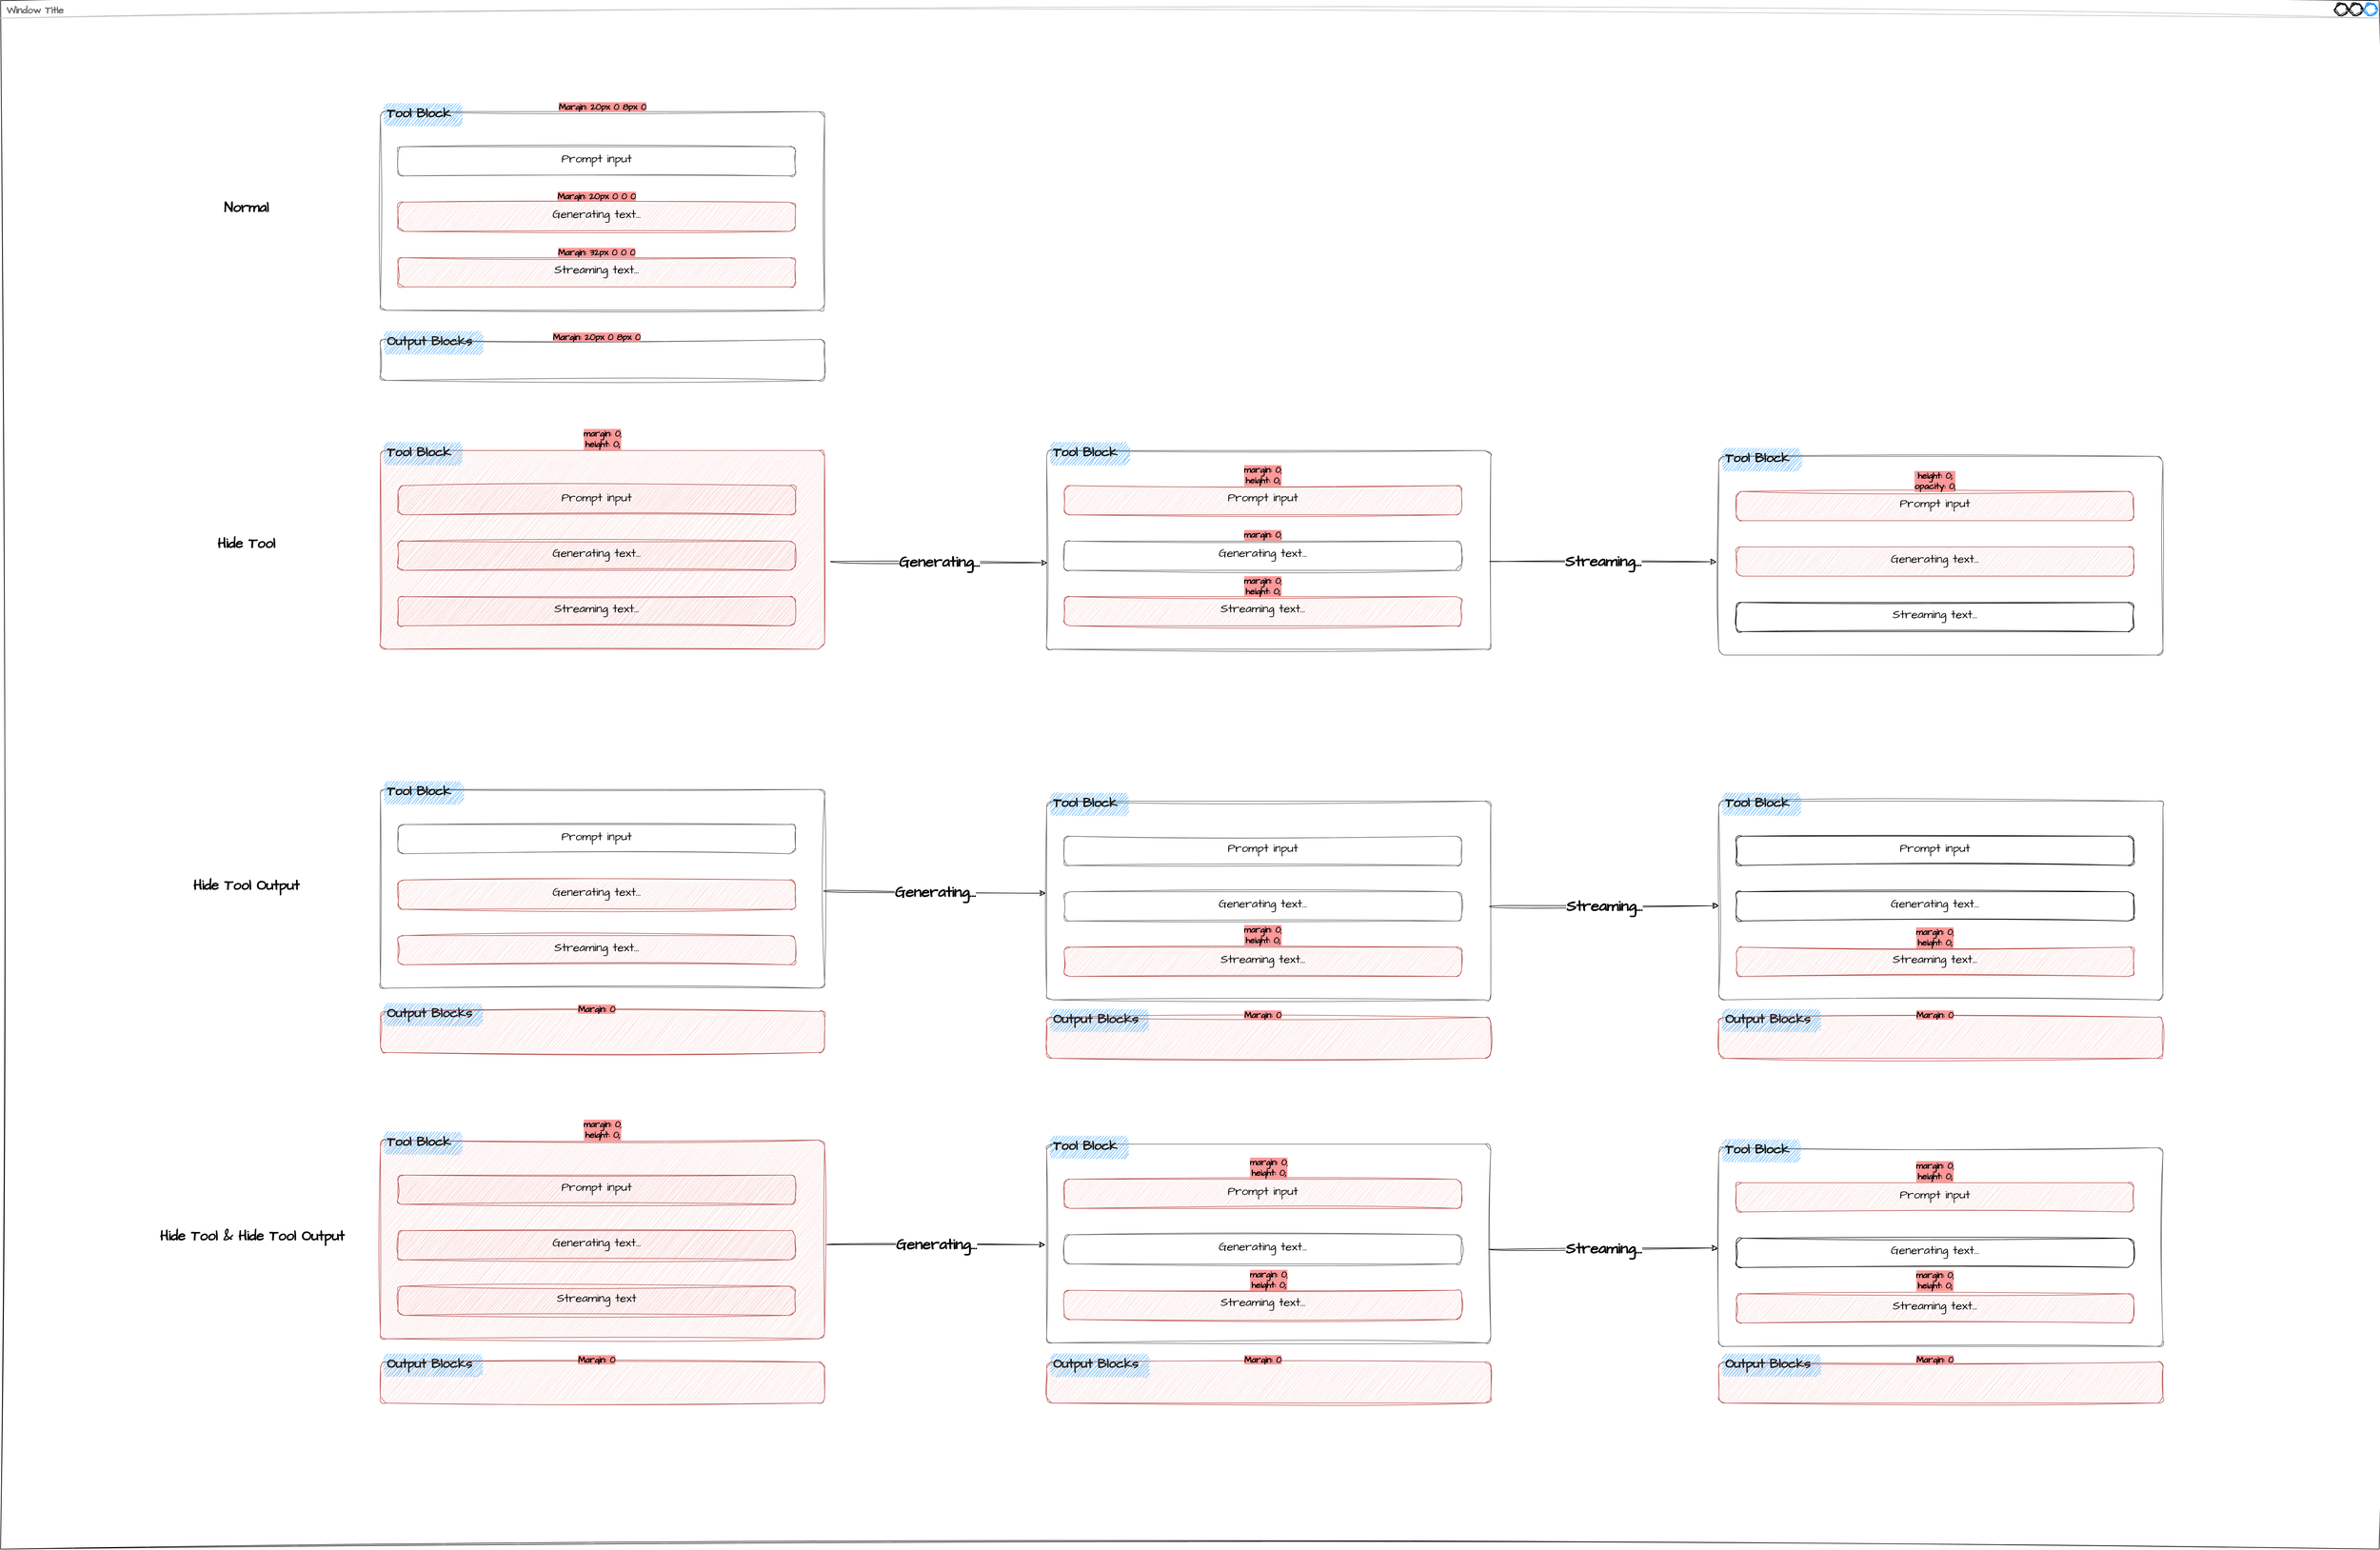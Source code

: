 <mxfile version="24.7.16">
  <diagram name="Page-1" id="2cc2dc42-3aac-f2a9-1cec-7a8b7cbee084">
    <mxGraphModel dx="4325" dy="4505" grid="1" gridSize="10" guides="1" tooltips="1" connect="1" arrows="1" fold="1" page="1" pageScale="1" pageWidth="1100" pageHeight="850" background="none" math="0" shadow="0">
      <root>
        <mxCell id="0" />
        <mxCell id="1" parent="0" />
        <mxCell id="bHBYjKBn6t6AVG68IqQf-1" value="Window Title" style="strokeWidth=1;shadow=0;dashed=0;align=center;html=1;shape=mxgraph.mockup.containers.window;align=left;verticalAlign=top;spacingLeft=8;strokeColor2=#008cff;strokeColor3=#c4c4c4;fontColor=#666666;mainText=;fontSize=17;labelBackgroundColor=none;whiteSpace=wrap;sketch=1;hachureGap=4;jiggle=2;curveFitting=1;fontFamily=Architects Daughter;fontSource=https%3A%2F%2Ffonts.googleapis.com%2Fcss%3Ffamily%3DArchitects%2BDaughter;fontStyle=1" parent="1" vertex="1">
          <mxGeometry x="70" y="60" width="4070" height="2650" as="geometry" />
        </mxCell>
        <mxCell id="bHBYjKBn6t6AVG68IqQf-2" value="" style="shape=mxgraph.mockup.containers.marginRect;rectMarginTop=10;strokeColor=#666666;strokeWidth=1;dashed=0;rounded=1;arcSize=5;recursiveResize=0;html=1;whiteSpace=wrap;sketch=1;hachureGap=4;jiggle=2;curveFitting=1;fontFamily=Architects Daughter;fontSource=https%3A%2F%2Ffonts.googleapis.com%2Fcss%3Ffamily%3DArchitects%2BDaughter;fontStyle=1" parent="1" vertex="1">
          <mxGeometry x="720" y="240" width="760" height="350" as="geometry" />
        </mxCell>
        <mxCell id="bHBYjKBn6t6AVG68IqQf-3" value="&lt;font size=&quot;1&quot; color=&quot;#141414&quot;&gt;&lt;b style=&quot;font-size: 22px;&quot;&gt;Tool Block&lt;/b&gt;&lt;/font&gt;" style="shape=rect;strokeColor=none;fillColor=#008cff;strokeWidth=1;dashed=0;rounded=1;arcSize=20;fontColor=#ffffff;fontSize=17;spacing=2;spacingTop=-2;align=left;autosize=1;spacingLeft=4;resizeWidth=0;resizeHeight=0;perimeter=none;html=1;whiteSpace=wrap;sketch=1;hachureGap=4;jiggle=2;curveFitting=1;fontFamily=Architects Daughter;fontSource=https%3A%2F%2Ffonts.googleapis.com%2Fcss%3Ffamily%3DArchitects%2BDaughter;" parent="bHBYjKBn6t6AVG68IqQf-2" vertex="1">
          <mxGeometry x="5" y="-5" width="135" height="40" as="geometry" />
        </mxCell>
        <mxCell id="bHBYjKBn6t6AVG68IqQf-4" value="&lt;font style=&quot;font-size: 20px;&quot;&gt;Generating text...&lt;/font&gt;" style="shape=mxgraph.mockup.containers.marginRect;rectMarginTop=10;strokeColor=#b85450;strokeWidth=1;dashed=0;rounded=1;arcSize=5;recursiveResize=0;html=1;whiteSpace=wrap;sketch=1;hachureGap=4;jiggle=2;curveFitting=1;fontFamily=Architects Daughter;fontSource=https%3A%2F%2Ffonts.googleapis.com%2Fcss%3Ffamily%3DArchitects%2BDaughter;fillColor=#f8cecc;" parent="bHBYjKBn6t6AVG68IqQf-2" vertex="1">
          <mxGeometry x="30" y="155" width="680" height="60" as="geometry" />
        </mxCell>
        <mxCell id="bHBYjKBn6t6AVG68IqQf-10" value="&lt;span style=&quot;font-size: 20px;&quot;&gt;Streaming text...&lt;/span&gt;" style="shape=mxgraph.mockup.containers.marginRect;rectMarginTop=10;strokeColor=#b85450;strokeWidth=1;dashed=0;rounded=1;arcSize=5;recursiveResize=0;html=1;whiteSpace=wrap;sketch=1;hachureGap=4;jiggle=2;curveFitting=1;fontFamily=Architects Daughter;fontSource=https%3A%2F%2Ffonts.googleapis.com%2Fcss%3Ffamily%3DArchitects%2BDaughter;fillColor=#f8cecc;" parent="bHBYjKBn6t6AVG68IqQf-2" vertex="1">
          <mxGeometry x="30" y="250" width="680" height="60" as="geometry" />
        </mxCell>
        <mxCell id="bHBYjKBn6t6AVG68IqQf-11" value="&lt;span style=&quot;font-size: 20px;&quot;&gt;Prompt input&lt;/span&gt;" style="shape=mxgraph.mockup.containers.marginRect;rectMarginTop=10;strokeColor=#666666;strokeWidth=1;dashed=0;rounded=1;arcSize=5;recursiveResize=0;html=1;whiteSpace=wrap;sketch=1;hachureGap=4;jiggle=2;curveFitting=1;fontFamily=Architects Daughter;fontSource=https%3A%2F%2Ffonts.googleapis.com%2Fcss%3Ffamily%3DArchitects%2BDaughter;" parent="bHBYjKBn6t6AVG68IqQf-2" vertex="1">
          <mxGeometry x="30" y="60" width="680" height="60" as="geometry" />
        </mxCell>
        <UserObject label="Margin: 20px 0 0 0" placeholders="1" name="Variable" id="bHBYjKBn6t6AVG68IqQf-28">
          <mxCell style="text;html=1;strokeColor=none;fillColor=none;align=center;verticalAlign=middle;whiteSpace=wrap;overflow=hidden;fontFamily=Architects Daughter;fontSource=https%3A%2F%2Ffonts.googleapis.com%2Fcss%3Ffamily%3DArchitects%2BDaughter;fontStyle=1;fontSize=15;labelBackgroundColor=#FF9999;" parent="bHBYjKBn6t6AVG68IqQf-2" vertex="1">
            <mxGeometry x="260" y="144" width="220" height="20" as="geometry" />
          </mxCell>
        </UserObject>
        <UserObject label="Margin: 32px 0 0 0" placeholders="1" name="Variable" id="bHBYjKBn6t6AVG68IqQf-29">
          <mxCell style="text;html=1;strokeColor=none;fillColor=none;align=center;verticalAlign=middle;whiteSpace=wrap;overflow=hidden;fontFamily=Architects Daughter;fontSource=https%3A%2F%2Ffonts.googleapis.com%2Fcss%3Ffamily%3DArchitects%2BDaughter;fontStyle=1;fontSize=15;labelBackgroundColor=#FF9999;" parent="bHBYjKBn6t6AVG68IqQf-2" vertex="1">
            <mxGeometry x="260" y="240" width="220" height="20" as="geometry" />
          </mxCell>
        </UserObject>
        <mxCell id="bHBYjKBn6t6AVG68IqQf-12" value="" style="shape=mxgraph.mockup.containers.marginRect;rectMarginTop=10;strokeColor=#b85450;strokeWidth=1;dashed=0;rounded=1;arcSize=5;recursiveResize=0;html=1;whiteSpace=wrap;sketch=1;hachureGap=4;jiggle=2;curveFitting=1;fontFamily=Architects Daughter;fontSource=https%3A%2F%2Ffonts.googleapis.com%2Fcss%3Ffamily%3DArchitects%2BDaughter;fillColor=#f8cecc;" parent="1" vertex="1">
          <mxGeometry x="720" y="820" width="760" height="350" as="geometry" />
        </mxCell>
        <mxCell id="bHBYjKBn6t6AVG68IqQf-13" value="&lt;font size=&quot;1&quot; color=&quot;#141414&quot;&gt;&lt;b style=&quot;font-size: 22px;&quot;&gt;Tool Block&lt;/b&gt;&lt;/font&gt;" style="shape=rect;strokeColor=none;fillColor=#008cff;strokeWidth=1;dashed=0;rounded=1;arcSize=20;fontColor=#ffffff;fontSize=17;spacing=2;spacingTop=-2;align=left;autosize=1;spacingLeft=4;resizeWidth=0;resizeHeight=0;perimeter=none;html=1;whiteSpace=wrap;sketch=1;hachureGap=4;jiggle=2;curveFitting=1;fontFamily=Architects Daughter;fontSource=https%3A%2F%2Ffonts.googleapis.com%2Fcss%3Ffamily%3DArchitects%2BDaughter;" parent="bHBYjKBn6t6AVG68IqQf-12" vertex="1">
          <mxGeometry x="5" y="-5" width="135" height="40" as="geometry" />
        </mxCell>
        <mxCell id="bHBYjKBn6t6AVG68IqQf-14" value="&lt;font style=&quot;font-size: 20px;&quot;&gt;Generating text...&lt;/font&gt;" style="shape=mxgraph.mockup.containers.marginRect;rectMarginTop=10;strokeColor=#b85450;strokeWidth=1;dashed=0;rounded=1;arcSize=5;recursiveResize=0;html=1;whiteSpace=wrap;sketch=1;hachureGap=4;jiggle=2;curveFitting=1;fontFamily=Architects Daughter;fontSource=https%3A%2F%2Ffonts.googleapis.com%2Fcss%3Ffamily%3DArchitects%2BDaughter;fillColor=#f8cecc;" parent="bHBYjKBn6t6AVG68IqQf-12" vertex="1">
          <mxGeometry x="30" y="155" width="680" height="60" as="geometry" />
        </mxCell>
        <mxCell id="bHBYjKBn6t6AVG68IqQf-15" value="&lt;span style=&quot;font-size: 20px;&quot;&gt;Streaming text...&lt;/span&gt;" style="shape=mxgraph.mockup.containers.marginRect;rectMarginTop=10;strokeColor=#b85450;strokeWidth=1;dashed=0;rounded=1;arcSize=5;recursiveResize=0;html=1;whiteSpace=wrap;sketch=1;hachureGap=4;jiggle=2;curveFitting=1;fontFamily=Architects Daughter;fontSource=https%3A%2F%2Ffonts.googleapis.com%2Fcss%3Ffamily%3DArchitects%2BDaughter;fillColor=#f8cecc;" parent="bHBYjKBn6t6AVG68IqQf-12" vertex="1">
          <mxGeometry x="30" y="250" width="680" height="60" as="geometry" />
        </mxCell>
        <mxCell id="bHBYjKBn6t6AVG68IqQf-16" value="&lt;span style=&quot;font-size: 20px;&quot;&gt;Prompt input&lt;/span&gt;" style="shape=mxgraph.mockup.containers.marginRect;rectMarginTop=10;strokeColor=#b85450;strokeWidth=1;dashed=0;rounded=1;arcSize=5;recursiveResize=0;html=1;whiteSpace=wrap;sketch=1;hachureGap=4;jiggle=2;curveFitting=1;fontFamily=Architects Daughter;fontSource=https%3A%2F%2Ffonts.googleapis.com%2Fcss%3Ffamily%3DArchitects%2BDaughter;fillColor=#f8cecc;" parent="bHBYjKBn6t6AVG68IqQf-12" vertex="1">
          <mxGeometry x="30" y="60" width="680" height="60" as="geometry" />
        </mxCell>
        <mxCell id="bHBYjKBn6t6AVG68IqQf-17" value="" style="shape=mxgraph.mockup.containers.marginRect;rectMarginTop=10;strokeColor=#666666;strokeWidth=1;dashed=0;rounded=1;arcSize=5;recursiveResize=0;html=1;whiteSpace=wrap;sketch=1;hachureGap=4;jiggle=2;curveFitting=1;fontFamily=Architects Daughter;fontSource=https%3A%2F%2Ffonts.googleapis.com%2Fcss%3Ffamily%3DArchitects%2BDaughter;" parent="1" vertex="1">
          <mxGeometry x="720" y="1400" width="760" height="350" as="geometry" />
        </mxCell>
        <mxCell id="bHBYjKBn6t6AVG68IqQf-18" value="&lt;font size=&quot;1&quot; color=&quot;#141414&quot;&gt;&lt;b style=&quot;font-size: 22px;&quot;&gt;Tool Block&lt;/b&gt;&lt;/font&gt;" style="shape=rect;strokeColor=none;fillColor=#008cff;strokeWidth=1;dashed=0;rounded=1;arcSize=20;fontColor=#ffffff;fontSize=17;spacing=2;spacingTop=-2;align=left;autosize=1;spacingLeft=4;resizeWidth=0;resizeHeight=0;perimeter=none;html=1;whiteSpace=wrap;sketch=1;hachureGap=4;jiggle=2;curveFitting=1;fontFamily=Architects Daughter;fontSource=https%3A%2F%2Ffonts.googleapis.com%2Fcss%3Ffamily%3DArchitects%2BDaughter;" parent="bHBYjKBn6t6AVG68IqQf-17" vertex="1">
          <mxGeometry x="5" y="-5" width="135" height="40" as="geometry" />
        </mxCell>
        <mxCell id="bHBYjKBn6t6AVG68IqQf-19" value="&lt;font style=&quot;font-size: 20px;&quot;&gt;Generating text...&lt;/font&gt;" style="shape=mxgraph.mockup.containers.marginRect;rectMarginTop=10;strokeColor=#b85450;strokeWidth=1;dashed=0;rounded=1;arcSize=5;recursiveResize=0;html=1;whiteSpace=wrap;sketch=1;hachureGap=4;jiggle=2;curveFitting=1;fontFamily=Architects Daughter;fontSource=https%3A%2F%2Ffonts.googleapis.com%2Fcss%3Ffamily%3DArchitects%2BDaughter;fillColor=#f8cecc;" parent="bHBYjKBn6t6AVG68IqQf-17" vertex="1">
          <mxGeometry x="30" y="155" width="680" height="60" as="geometry" />
        </mxCell>
        <mxCell id="bHBYjKBn6t6AVG68IqQf-20" value="&lt;span style=&quot;font-size: 20px;&quot;&gt;Streaming text...&lt;/span&gt;" style="shape=mxgraph.mockup.containers.marginRect;rectMarginTop=10;strokeColor=#b85450;strokeWidth=1;dashed=0;rounded=1;arcSize=5;recursiveResize=0;html=1;whiteSpace=wrap;sketch=1;hachureGap=4;jiggle=2;curveFitting=1;fontFamily=Architects Daughter;fontSource=https%3A%2F%2Ffonts.googleapis.com%2Fcss%3Ffamily%3DArchitects%2BDaughter;fillColor=#f8cecc;" parent="bHBYjKBn6t6AVG68IqQf-17" vertex="1">
          <mxGeometry x="30" y="250" width="680" height="60" as="geometry" />
        </mxCell>
        <mxCell id="bHBYjKBn6t6AVG68IqQf-21" value="&lt;span style=&quot;font-size: 20px;&quot;&gt;Prompt input&lt;/span&gt;" style="shape=mxgraph.mockup.containers.marginRect;rectMarginTop=10;strokeColor=#666666;strokeWidth=1;dashed=0;rounded=1;arcSize=5;recursiveResize=0;html=1;whiteSpace=wrap;sketch=1;hachureGap=4;jiggle=2;curveFitting=1;fontFamily=Architects Daughter;fontSource=https%3A%2F%2Ffonts.googleapis.com%2Fcss%3Ffamily%3DArchitects%2BDaughter;" parent="bHBYjKBn6t6AVG68IqQf-17" vertex="1">
          <mxGeometry x="30" y="60" width="680" height="60" as="geometry" />
        </mxCell>
        <mxCell id="bHBYjKBn6t6AVG68IqQf-22" value="" style="shape=mxgraph.mockup.containers.marginRect;rectMarginTop=10;strokeColor=#b85450;strokeWidth=1;dashed=0;rounded=1;arcSize=5;recursiveResize=0;html=1;whiteSpace=wrap;sketch=1;hachureGap=4;jiggle=2;curveFitting=1;fontFamily=Architects Daughter;fontSource=https%3A%2F%2Ffonts.googleapis.com%2Fcss%3Ffamily%3DArchitects%2BDaughter;fillColor=#f8cecc;" parent="1" vertex="1">
          <mxGeometry x="720" y="2000" width="760" height="350" as="geometry" />
        </mxCell>
        <mxCell id="bHBYjKBn6t6AVG68IqQf-23" value="&lt;font size=&quot;1&quot; color=&quot;#141414&quot;&gt;&lt;b style=&quot;font-size: 22px;&quot;&gt;Tool Block&lt;/b&gt;&lt;/font&gt;" style="shape=rect;strokeColor=none;fillColor=#008cff;strokeWidth=1;dashed=0;rounded=1;arcSize=20;fontColor=#ffffff;fontSize=17;spacing=2;spacingTop=-2;align=left;autosize=1;spacingLeft=4;resizeWidth=0;resizeHeight=0;perimeter=none;html=1;whiteSpace=wrap;sketch=1;hachureGap=4;jiggle=2;curveFitting=1;fontFamily=Architects Daughter;fontSource=https%3A%2F%2Ffonts.googleapis.com%2Fcss%3Ffamily%3DArchitects%2BDaughter;" parent="bHBYjKBn6t6AVG68IqQf-22" vertex="1">
          <mxGeometry x="5" y="-5" width="135" height="40" as="geometry" />
        </mxCell>
        <mxCell id="bHBYjKBn6t6AVG68IqQf-24" value="&lt;font style=&quot;font-size: 20px;&quot;&gt;Generating text...&lt;/font&gt;" style="shape=mxgraph.mockup.containers.marginRect;rectMarginTop=10;strokeColor=#b85450;strokeWidth=1;dashed=0;rounded=1;arcSize=5;recursiveResize=0;html=1;whiteSpace=wrap;sketch=1;hachureGap=4;jiggle=2;curveFitting=1;fontFamily=Architects Daughter;fontSource=https%3A%2F%2Ffonts.googleapis.com%2Fcss%3Ffamily%3DArchitects%2BDaughter;fillColor=#f8cecc;" parent="bHBYjKBn6t6AVG68IqQf-22" vertex="1">
          <mxGeometry x="30" y="155" width="680" height="60" as="geometry" />
        </mxCell>
        <mxCell id="bHBYjKBn6t6AVG68IqQf-25" value="&lt;span style=&quot;font-size: 20px;&quot;&gt;Streaming text&lt;/span&gt;" style="shape=mxgraph.mockup.containers.marginRect;rectMarginTop=10;strokeColor=#b85450;strokeWidth=1;dashed=0;rounded=1;arcSize=5;recursiveResize=0;html=1;whiteSpace=wrap;sketch=1;hachureGap=4;jiggle=2;curveFitting=1;fontFamily=Architects Daughter;fontSource=https%3A%2F%2Ffonts.googleapis.com%2Fcss%3Ffamily%3DArchitects%2BDaughter;fillColor=#f8cecc;" parent="bHBYjKBn6t6AVG68IqQf-22" vertex="1">
          <mxGeometry x="30" y="250" width="680" height="60" as="geometry" />
        </mxCell>
        <mxCell id="bHBYjKBn6t6AVG68IqQf-26" value="&lt;span style=&quot;font-size: 20px;&quot;&gt;Prompt input&lt;/span&gt;" style="shape=mxgraph.mockup.containers.marginRect;rectMarginTop=10;strokeColor=#b85450;strokeWidth=1;dashed=0;rounded=1;arcSize=5;recursiveResize=0;html=1;whiteSpace=wrap;sketch=1;hachureGap=4;jiggle=2;curveFitting=1;fontFamily=Architects Daughter;fontSource=https%3A%2F%2Ffonts.googleapis.com%2Fcss%3Ffamily%3DArchitects%2BDaughter;fillColor=#f8cecc;" parent="bHBYjKBn6t6AVG68IqQf-22" vertex="1">
          <mxGeometry x="30" y="60" width="680" height="60" as="geometry" />
        </mxCell>
        <UserObject label="Margin: 20px 0 8px 0" placeholders="1" name="Variable" id="bHBYjKBn6t6AVG68IqQf-27">
          <mxCell style="text;html=1;strokeColor=none;fillColor=none;align=center;verticalAlign=middle;whiteSpace=wrap;overflow=hidden;fontFamily=Architects Daughter;fontSource=https%3A%2F%2Ffonts.googleapis.com%2Fcss%3Ffamily%3DArchitects%2BDaughter;fontStyle=1;fontSize=15;labelBackgroundColor=#FF9999;" parent="1" vertex="1">
            <mxGeometry x="990" y="231" width="220" height="20" as="geometry" />
          </mxCell>
        </UserObject>
        <mxCell id="bHBYjKBn6t6AVG68IqQf-30" value="Hide Tool" style="text;strokeColor=none;fillColor=none;html=1;fontSize=24;fontStyle=1;verticalAlign=middle;align=center;fontFamily=Architects Daughter;fontSource=https%3A%2F%2Ffonts.googleapis.com%2Fcss%3Ffamily%3DArchitects%2BDaughter;" parent="1" vertex="1">
          <mxGeometry x="440" y="970" width="100" height="40" as="geometry" />
        </mxCell>
        <mxCell id="bHBYjKBn6t6AVG68IqQf-31" value="Hide Tool Output" style="text;strokeColor=none;fillColor=none;html=1;fontSize=24;fontStyle=1;verticalAlign=middle;align=center;fontFamily=Architects Daughter;fontSource=https%3A%2F%2Ffonts.googleapis.com%2Fcss%3Ffamily%3DArchitects%2BDaughter;" parent="1" vertex="1">
          <mxGeometry x="440" y="1555" width="100" height="40" as="geometry" />
        </mxCell>
        <mxCell id="bHBYjKBn6t6AVG68IqQf-32" value="Hide Tool &amp;amp; Hide Tool Output" style="text;strokeColor=none;fillColor=none;html=1;fontSize=24;fontStyle=1;verticalAlign=middle;align=center;fontFamily=Architects Daughter;fontSource=https%3A%2F%2Ffonts.googleapis.com%2Fcss%3Ffamily%3DArchitects%2BDaughter;" parent="1" vertex="1">
          <mxGeometry x="450" y="2155" width="100" height="40" as="geometry" />
        </mxCell>
        <mxCell id="bHBYjKBn6t6AVG68IqQf-33" value="Normal" style="text;strokeColor=none;fillColor=none;html=1;fontSize=24;fontStyle=1;verticalAlign=middle;align=center;fontFamily=Architects Daughter;fontSource=https%3A%2F%2Ffonts.googleapis.com%2Fcss%3Ffamily%3DArchitects%2BDaughter;" parent="1" vertex="1">
          <mxGeometry x="440" y="395" width="100" height="40" as="geometry" />
        </mxCell>
        <UserObject label="margin: 0;&lt;br&gt;height: 0;" placeholders="1" name="Variable" id="bHBYjKBn6t6AVG68IqQf-35">
          <mxCell style="text;html=1;strokeColor=none;fillColor=none;align=center;verticalAlign=middle;whiteSpace=wrap;overflow=hidden;fontFamily=Architects Daughter;fontSource=https%3A%2F%2Ffonts.googleapis.com%2Fcss%3Ffamily%3DArchitects%2BDaughter;fontStyle=1;fontSize=15;labelBackgroundColor=#FF9999;" parent="1" vertex="1">
            <mxGeometry x="1050" y="790" width="100" height="40" as="geometry" />
          </mxCell>
        </UserObject>
        <mxCell id="bHBYjKBn6t6AVG68IqQf-36" value="" style="shape=mxgraph.mockup.containers.marginRect;rectMarginTop=10;strokeColor=#666666;strokeWidth=1;dashed=0;rounded=1;arcSize=5;recursiveResize=0;html=1;whiteSpace=wrap;sketch=1;hachureGap=4;jiggle=2;curveFitting=1;fontFamily=Architects Daughter;fontSource=https%3A%2F%2Ffonts.googleapis.com%2Fcss%3Ffamily%3DArchitects%2BDaughter;" parent="1" vertex="1">
          <mxGeometry x="1860" y="820" width="760" height="350" as="geometry" />
        </mxCell>
        <mxCell id="bHBYjKBn6t6AVG68IqQf-37" value="&lt;font size=&quot;1&quot; color=&quot;#141414&quot;&gt;&lt;b style=&quot;font-size: 22px;&quot;&gt;Tool Block&lt;/b&gt;&lt;/font&gt;" style="shape=rect;strokeColor=none;fillColor=#008cff;strokeWidth=1;dashed=0;rounded=1;arcSize=20;fontColor=#ffffff;fontSize=17;spacing=2;spacingTop=-2;align=left;autosize=1;spacingLeft=4;resizeWidth=0;resizeHeight=0;perimeter=none;html=1;whiteSpace=wrap;sketch=1;hachureGap=4;jiggle=2;curveFitting=1;fontFamily=Architects Daughter;fontSource=https%3A%2F%2Ffonts.googleapis.com%2Fcss%3Ffamily%3DArchitects%2BDaughter;" parent="bHBYjKBn6t6AVG68IqQf-36" vertex="1">
          <mxGeometry x="5" y="-5" width="135" height="40" as="geometry" />
        </mxCell>
        <mxCell id="bHBYjKBn6t6AVG68IqQf-38" value="&lt;font style=&quot;font-size: 20px;&quot;&gt;Generating text...&lt;/font&gt;" style="shape=mxgraph.mockup.containers.marginRect;rectMarginTop=10;strokeColor=#666666;strokeWidth=1;dashed=0;rounded=1;arcSize=5;recursiveResize=0;html=1;whiteSpace=wrap;sketch=1;hachureGap=4;jiggle=2;curveFitting=1;fontFamily=Architects Daughter;fontSource=https%3A%2F%2Ffonts.googleapis.com%2Fcss%3Ffamily%3DArchitects%2BDaughter;" parent="bHBYjKBn6t6AVG68IqQf-36" vertex="1">
          <mxGeometry x="30" y="155" width="680" height="60" as="geometry" />
        </mxCell>
        <mxCell id="bHBYjKBn6t6AVG68IqQf-39" value="&lt;span style=&quot;font-size: 20px;&quot;&gt;Streaming text...&lt;/span&gt;" style="shape=mxgraph.mockup.containers.marginRect;rectMarginTop=10;strokeColor=#b85450;strokeWidth=1;dashed=0;rounded=1;arcSize=5;recursiveResize=0;html=1;whiteSpace=wrap;sketch=1;hachureGap=4;jiggle=2;curveFitting=1;fontFamily=Architects Daughter;fontSource=https%3A%2F%2Ffonts.googleapis.com%2Fcss%3Ffamily%3DArchitects%2BDaughter;fillColor=#f8cecc;" parent="bHBYjKBn6t6AVG68IqQf-36" vertex="1">
          <mxGeometry x="30" y="250" width="680" height="60" as="geometry" />
        </mxCell>
        <mxCell id="bHBYjKBn6t6AVG68IqQf-40" value="&lt;span style=&quot;font-size: 20px;&quot;&gt;Prompt input&lt;/span&gt;" style="shape=mxgraph.mockup.containers.marginRect;rectMarginTop=10;strokeColor=#b85450;strokeWidth=1;dashed=0;rounded=1;arcSize=5;recursiveResize=0;html=1;whiteSpace=wrap;sketch=1;hachureGap=4;jiggle=2;curveFitting=1;fontFamily=Architects Daughter;fontSource=https%3A%2F%2Ffonts.googleapis.com%2Fcss%3Ffamily%3DArchitects%2BDaughter;fillColor=#f8cecc;" parent="bHBYjKBn6t6AVG68IqQf-36" vertex="1">
          <mxGeometry x="30" y="60" width="680" height="60" as="geometry" />
        </mxCell>
        <UserObject label="margin: 0;&lt;br&gt;height: 0;" placeholders="1" name="Variable" id="bHBYjKBn6t6AVG68IqQf-43">
          <mxCell style="text;html=1;strokeColor=none;fillColor=none;align=center;verticalAlign=middle;whiteSpace=wrap;overflow=hidden;fontFamily=Architects Daughter;fontSource=https%3A%2F%2Ffonts.googleapis.com%2Fcss%3Ffamily%3DArchitects%2BDaughter;fontStyle=1;fontSize=15;labelBackgroundColor=#FF9999;" parent="bHBYjKBn6t6AVG68IqQf-36" vertex="1">
            <mxGeometry x="320" y="30" width="100" height="44" as="geometry" />
          </mxCell>
        </UserObject>
        <UserObject label="margin: 0;&lt;br&gt;height: 0;" placeholders="1" name="Variable" id="bHBYjKBn6t6AVG68IqQf-94">
          <mxCell style="text;html=1;strokeColor=none;fillColor=none;align=center;verticalAlign=middle;whiteSpace=wrap;overflow=hidden;fontFamily=Architects Daughter;fontSource=https%3A%2F%2Ffonts.googleapis.com%2Fcss%3Ffamily%3DArchitects%2BDaughter;fontStyle=1;fontSize=15;labelBackgroundColor=#FF9999;" parent="bHBYjKBn6t6AVG68IqQf-36" vertex="1">
            <mxGeometry x="320" y="220" width="100" height="44" as="geometry" />
          </mxCell>
        </UserObject>
        <UserObject label="margin: 0;" placeholders="1" name="Variable" id="FF6e9Q_r3WUp5Flmuwcu-1">
          <mxCell style="text;html=1;strokeColor=none;fillColor=none;align=center;verticalAlign=middle;whiteSpace=wrap;overflow=hidden;fontFamily=Architects Daughter;fontSource=https%3A%2F%2Ffonts.googleapis.com%2Fcss%3Ffamily%3DArchitects%2BDaughter;fontStyle=1;fontSize=15;labelBackgroundColor=#FF9999;" vertex="1" parent="bHBYjKBn6t6AVG68IqQf-36">
            <mxGeometry x="320" y="142" width="100" height="24" as="geometry" />
          </mxCell>
        </UserObject>
        <mxCell id="bHBYjKBn6t6AVG68IqQf-41" value="" style="endArrow=classic;html=1;rounded=0;sketch=1;hachureGap=4;jiggle=2;curveFitting=1;fontFamily=Architects Daughter;fontSource=https%3A%2F%2Ffonts.googleapis.com%2Fcss%3Ffamily%3DArchitects%2BDaughter;fontSize=12;startSize=8;endSize=8;curved=1;exitX=1.013;exitY=0.571;exitDx=0;exitDy=0;exitPerimeter=0;entryX=0.002;entryY=0.577;entryDx=0;entryDy=0;entryPerimeter=0;" parent="1" source="bHBYjKBn6t6AVG68IqQf-12" target="bHBYjKBn6t6AVG68IqQf-36" edge="1">
          <mxGeometry relative="1" as="geometry">
            <mxPoint x="1600" y="1020" as="sourcePoint" />
            <mxPoint x="1700" y="1020" as="targetPoint" />
          </mxGeometry>
        </mxCell>
        <mxCell id="bHBYjKBn6t6AVG68IqQf-42" value="Generating..." style="edgeLabel;resizable=0;html=1;fontSize=26;;align=center;verticalAlign=middle;sketch=1;hachureGap=4;jiggle=2;curveFitting=1;fontFamily=Architects Daughter;fontSource=https%3A%2F%2Ffonts.googleapis.com%2Fcss%3Ffamily%3DArchitects%2BDaughter;fontStyle=1" parent="bHBYjKBn6t6AVG68IqQf-41" connectable="0" vertex="1">
          <mxGeometry relative="1" as="geometry" />
        </mxCell>
        <mxCell id="bHBYjKBn6t6AVG68IqQf-46" value="" style="endArrow=classic;html=1;rounded=0;sketch=1;hachureGap=4;jiggle=2;curveFitting=1;fontFamily=Architects Daughter;fontSource=https%3A%2F%2Ffonts.googleapis.com%2Fcss%3Ffamily%3DArchitects%2BDaughter;fontSize=12;startSize=8;endSize=8;curved=1;exitX=0.998;exitY=0.525;exitDx=0;exitDy=0;exitPerimeter=0;entryX=-0.002;entryY=0.479;entryDx=0;entryDy=0;entryPerimeter=0;" parent="1" source="bHBYjKBn6t6AVG68IqQf-17" target="bHBYjKBn6t6AVG68IqQf-48" edge="1">
          <mxGeometry relative="1" as="geometry">
            <mxPoint x="1488" y="1580" as="sourcePoint" />
            <mxPoint x="1860" y="1582" as="targetPoint" />
          </mxGeometry>
        </mxCell>
        <mxCell id="bHBYjKBn6t6AVG68IqQf-47" value="Generating..." style="edgeLabel;resizable=0;html=1;fontSize=26;;align=center;verticalAlign=middle;sketch=1;hachureGap=4;jiggle=2;curveFitting=1;fontFamily=Architects Daughter;fontSource=https%3A%2F%2Ffonts.googleapis.com%2Fcss%3Ffamily%3DArchitects%2BDaughter;fontStyle=1" parent="bHBYjKBn6t6AVG68IqQf-46" connectable="0" vertex="1">
          <mxGeometry relative="1" as="geometry" />
        </mxCell>
        <mxCell id="bHBYjKBn6t6AVG68IqQf-48" value="" style="shape=mxgraph.mockup.containers.marginRect;rectMarginTop=10;strokeColor=#666666;strokeWidth=1;dashed=0;rounded=1;arcSize=5;recursiveResize=0;html=1;whiteSpace=wrap;sketch=1;hachureGap=4;jiggle=2;curveFitting=1;fontFamily=Architects Daughter;fontSource=https%3A%2F%2Ffonts.googleapis.com%2Fcss%3Ffamily%3DArchitects%2BDaughter;" parent="1" vertex="1">
          <mxGeometry x="1860" y="1420" width="760" height="350" as="geometry" />
        </mxCell>
        <mxCell id="bHBYjKBn6t6AVG68IqQf-49" value="&lt;font size=&quot;1&quot; color=&quot;#141414&quot;&gt;&lt;b style=&quot;font-size: 22px;&quot;&gt;Tool Block&lt;/b&gt;&lt;/font&gt;" style="shape=rect;strokeColor=none;fillColor=#008cff;strokeWidth=1;dashed=0;rounded=1;arcSize=20;fontColor=#ffffff;fontSize=17;spacing=2;spacingTop=-2;align=left;autosize=1;spacingLeft=4;resizeWidth=0;resizeHeight=0;perimeter=none;html=1;whiteSpace=wrap;sketch=1;hachureGap=4;jiggle=2;curveFitting=1;fontFamily=Architects Daughter;fontSource=https%3A%2F%2Ffonts.googleapis.com%2Fcss%3Ffamily%3DArchitects%2BDaughter;" parent="bHBYjKBn6t6AVG68IqQf-48" vertex="1">
          <mxGeometry x="5" y="-5" width="135" height="40" as="geometry" />
        </mxCell>
        <mxCell id="bHBYjKBn6t6AVG68IqQf-50" value="&lt;font style=&quot;font-size: 20px;&quot;&gt;Generating text...&lt;/font&gt;" style="shape=mxgraph.mockup.containers.marginRect;rectMarginTop=10;strokeColor=#666666;strokeWidth=1;dashed=0;rounded=1;arcSize=5;recursiveResize=0;html=1;whiteSpace=wrap;sketch=1;hachureGap=4;jiggle=2;curveFitting=1;fontFamily=Architects Daughter;fontSource=https%3A%2F%2Ffonts.googleapis.com%2Fcss%3Ffamily%3DArchitects%2BDaughter;" parent="bHBYjKBn6t6AVG68IqQf-48" vertex="1">
          <mxGeometry x="30" y="155" width="680" height="60" as="geometry" />
        </mxCell>
        <mxCell id="bHBYjKBn6t6AVG68IqQf-51" value="&lt;span style=&quot;font-size: 20px;&quot;&gt;Streaming text...&lt;/span&gt;" style="shape=mxgraph.mockup.containers.marginRect;rectMarginTop=10;strokeColor=#b85450;strokeWidth=1;dashed=0;rounded=1;arcSize=5;recursiveResize=0;html=1;whiteSpace=wrap;sketch=1;hachureGap=4;jiggle=2;curveFitting=1;fontFamily=Architects Daughter;fontSource=https%3A%2F%2Ffonts.googleapis.com%2Fcss%3Ffamily%3DArchitects%2BDaughter;fillColor=#f8cecc;" parent="bHBYjKBn6t6AVG68IqQf-48" vertex="1">
          <mxGeometry x="30" y="250" width="680" height="60" as="geometry" />
        </mxCell>
        <mxCell id="bHBYjKBn6t6AVG68IqQf-52" value="&lt;span style=&quot;font-size: 20px;&quot;&gt;Prompt input&lt;/span&gt;" style="shape=mxgraph.mockup.containers.marginRect;rectMarginTop=10;strokeColor=#666666;strokeWidth=1;dashed=0;rounded=1;arcSize=5;recursiveResize=0;html=1;whiteSpace=wrap;sketch=1;hachureGap=4;jiggle=2;curveFitting=1;fontFamily=Architects Daughter;fontSource=https%3A%2F%2Ffonts.googleapis.com%2Fcss%3Ffamily%3DArchitects%2BDaughter;" parent="bHBYjKBn6t6AVG68IqQf-48" vertex="1">
          <mxGeometry x="30" y="60" width="680" height="60" as="geometry" />
        </mxCell>
        <UserObject label="margin: 0;&lt;br&gt;height: 0;" placeholders="1" name="Variable" id="bHBYjKBn6t6AVG68IqQf-95">
          <mxCell style="text;html=1;strokeColor=none;fillColor=none;align=center;verticalAlign=middle;whiteSpace=wrap;overflow=hidden;fontFamily=Architects Daughter;fontSource=https%3A%2F%2Ffonts.googleapis.com%2Fcss%3Ffamily%3DArchitects%2BDaughter;fontStyle=1;fontSize=15;labelBackgroundColor=#FF9999;" parent="bHBYjKBn6t6AVG68IqQf-48" vertex="1">
            <mxGeometry x="320" y="217" width="100" height="44" as="geometry" />
          </mxCell>
        </UserObject>
        <mxCell id="bHBYjKBn6t6AVG68IqQf-54" value="" style="endArrow=classic;html=1;rounded=0;sketch=1;hachureGap=4;jiggle=2;curveFitting=1;fontFamily=Architects Daughter;fontSource=https%3A%2F%2Ffonts.googleapis.com%2Fcss%3Ffamily%3DArchitects%2BDaughter;fontSize=12;startSize=8;endSize=8;curved=1;entryX=-0.003;entryY=0.52;entryDx=0;entryDy=0;entryPerimeter=0;exitX=1.004;exitY=0.54;exitDx=0;exitDy=0;exitPerimeter=0;" parent="1" source="bHBYjKBn6t6AVG68IqQf-22" target="bHBYjKBn6t6AVG68IqQf-56" edge="1">
          <mxGeometry relative="1" as="geometry">
            <mxPoint x="1490" y="2192" as="sourcePoint" />
            <mxPoint x="1880" y="2195" as="targetPoint" />
          </mxGeometry>
        </mxCell>
        <mxCell id="bHBYjKBn6t6AVG68IqQf-55" value="Generating..." style="edgeLabel;resizable=0;html=1;fontSize=26;;align=center;verticalAlign=middle;sketch=1;hachureGap=4;jiggle=2;curveFitting=1;fontFamily=Architects Daughter;fontSource=https%3A%2F%2Ffonts.googleapis.com%2Fcss%3Ffamily%3DArchitects%2BDaughter;fontStyle=1" parent="bHBYjKBn6t6AVG68IqQf-54" connectable="0" vertex="1">
          <mxGeometry relative="1" as="geometry" />
        </mxCell>
        <mxCell id="bHBYjKBn6t6AVG68IqQf-56" value="" style="shape=mxgraph.mockup.containers.marginRect;rectMarginTop=10;strokeColor=#666666;strokeWidth=1;dashed=0;rounded=1;arcSize=5;recursiveResize=0;html=1;whiteSpace=wrap;sketch=1;hachureGap=4;jiggle=2;curveFitting=1;fontFamily=Architects Daughter;fontSource=https%3A%2F%2Ffonts.googleapis.com%2Fcss%3Ffamily%3DArchitects%2BDaughter;" parent="1" vertex="1">
          <mxGeometry x="1860" y="2007" width="760" height="350" as="geometry" />
        </mxCell>
        <mxCell id="bHBYjKBn6t6AVG68IqQf-57" value="&lt;font size=&quot;1&quot; color=&quot;#141414&quot;&gt;&lt;b style=&quot;font-size: 22px;&quot;&gt;Tool Block&lt;/b&gt;&lt;/font&gt;" style="shape=rect;strokeColor=none;fillColor=#008cff;strokeWidth=1;dashed=0;rounded=1;arcSize=20;fontColor=#ffffff;fontSize=17;spacing=2;spacingTop=-2;align=left;autosize=1;spacingLeft=4;resizeWidth=0;resizeHeight=0;perimeter=none;html=1;whiteSpace=wrap;sketch=1;hachureGap=4;jiggle=2;curveFitting=1;fontFamily=Architects Daughter;fontSource=https%3A%2F%2Ffonts.googleapis.com%2Fcss%3Ffamily%3DArchitects%2BDaughter;" parent="bHBYjKBn6t6AVG68IqQf-56" vertex="1">
          <mxGeometry x="5" y="-5" width="135" height="40" as="geometry" />
        </mxCell>
        <mxCell id="bHBYjKBn6t6AVG68IqQf-58" value="&lt;font style=&quot;font-size: 20px;&quot;&gt;Generating text...&lt;/font&gt;" style="shape=mxgraph.mockup.containers.marginRect;rectMarginTop=10;strokeColor=#666666;strokeWidth=1;dashed=0;rounded=1;arcSize=5;recursiveResize=0;html=1;whiteSpace=wrap;sketch=1;hachureGap=4;jiggle=2;curveFitting=1;fontFamily=Architects Daughter;fontSource=https%3A%2F%2Ffonts.googleapis.com%2Fcss%3Ffamily%3DArchitects%2BDaughter;" parent="bHBYjKBn6t6AVG68IqQf-56" vertex="1">
          <mxGeometry x="30" y="155" width="680" height="60" as="geometry" />
        </mxCell>
        <mxCell id="bHBYjKBn6t6AVG68IqQf-59" value="&lt;span style=&quot;font-size: 20px;&quot;&gt;Streaming text...&lt;/span&gt;" style="shape=mxgraph.mockup.containers.marginRect;rectMarginTop=10;strokeColor=#b85450;strokeWidth=1;dashed=0;rounded=1;arcSize=5;recursiveResize=0;html=1;whiteSpace=wrap;sketch=1;hachureGap=4;jiggle=2;curveFitting=1;fontFamily=Architects Daughter;fontSource=https%3A%2F%2Ffonts.googleapis.com%2Fcss%3Ffamily%3DArchitects%2BDaughter;fillColor=#f8cecc;" parent="bHBYjKBn6t6AVG68IqQf-56" vertex="1">
          <mxGeometry x="30" y="250" width="680" height="60" as="geometry" />
        </mxCell>
        <mxCell id="bHBYjKBn6t6AVG68IqQf-60" value="&lt;span style=&quot;font-size: 20px;&quot;&gt;Prompt input&lt;/span&gt;" style="shape=mxgraph.mockup.containers.marginRect;rectMarginTop=10;strokeColor=#b85450;strokeWidth=1;dashed=0;rounded=1;arcSize=5;recursiveResize=0;html=1;whiteSpace=wrap;sketch=1;hachureGap=4;jiggle=2;curveFitting=1;fontFamily=Architects Daughter;fontSource=https%3A%2F%2Ffonts.googleapis.com%2Fcss%3Ffamily%3DArchitects%2BDaughter;fillColor=#f8cecc;" parent="bHBYjKBn6t6AVG68IqQf-56" vertex="1">
          <mxGeometry x="30" y="60" width="680" height="60" as="geometry" />
        </mxCell>
        <UserObject label="margin: 0;&lt;br&gt;height: 0;" placeholders="1" name="Variable" id="bHBYjKBn6t6AVG68IqQf-69">
          <mxCell style="text;html=1;strokeColor=none;fillColor=none;align=center;verticalAlign=middle;whiteSpace=wrap;overflow=hidden;fontFamily=Architects Daughter;fontSource=https%3A%2F%2Ffonts.googleapis.com%2Fcss%3Ffamily%3DArchitects%2BDaughter;fontStyle=1;fontSize=15;labelBackgroundColor=#FF9999;" parent="bHBYjKBn6t6AVG68IqQf-56" vertex="1">
            <mxGeometry x="330" y="28" width="100" height="44" as="geometry" />
          </mxCell>
        </UserObject>
        <UserObject label="margin: 0;&lt;br&gt;height: 0;" placeholders="1" name="Variable" id="bHBYjKBn6t6AVG68IqQf-96">
          <mxCell style="text;html=1;strokeColor=none;fillColor=none;align=center;verticalAlign=middle;whiteSpace=wrap;overflow=hidden;fontFamily=Architects Daughter;fontSource=https%3A%2F%2Ffonts.googleapis.com%2Fcss%3Ffamily%3DArchitects%2BDaughter;fontStyle=1;fontSize=15;labelBackgroundColor=#FF9999;" parent="bHBYjKBn6t6AVG68IqQf-56" vertex="1">
            <mxGeometry x="330" y="220" width="100" height="44" as="geometry" />
          </mxCell>
        </UserObject>
        <UserObject label="margin: 0;&lt;br&gt;height: 0;" placeholders="1" name="Variable" id="bHBYjKBn6t6AVG68IqQf-62">
          <mxCell style="text;html=1;strokeColor=none;fillColor=none;align=center;verticalAlign=middle;whiteSpace=wrap;overflow=hidden;fontFamily=Architects Daughter;fontSource=https%3A%2F%2Ffonts.googleapis.com%2Fcss%3Ffamily%3DArchitects%2BDaughter;fontStyle=1;fontSize=15;labelBackgroundColor=#FF9999;" parent="1" vertex="1">
            <mxGeometry x="1050" y="1970" width="100" height="43" as="geometry" />
          </mxCell>
        </UserObject>
        <mxCell id="bHBYjKBn6t6AVG68IqQf-70" value="" style="endArrow=classic;html=1;rounded=0;sketch=1;hachureGap=4;jiggle=2;curveFitting=1;fontFamily=Architects Daughter;fontSource=https%3A%2F%2Ffonts.googleapis.com%2Fcss%3Ffamily%3DArchitects%2BDaughter;fontSize=12;startSize=8;endSize=8;curved=1;exitX=0.997;exitY=0.571;exitDx=0;exitDy=0;exitPerimeter=0;entryX=-0.005;entryY=0.544;entryDx=0;entryDy=0;entryPerimeter=0;" parent="1" source="bHBYjKBn6t6AVG68IqQf-36" target="bHBYjKBn6t6AVG68IqQf-72" edge="1">
          <mxGeometry relative="1" as="geometry">
            <mxPoint x="2630" y="1020" as="sourcePoint" />
            <mxPoint x="3002" y="1022" as="targetPoint" />
          </mxGeometry>
        </mxCell>
        <mxCell id="bHBYjKBn6t6AVG68IqQf-71" value="Streaming..." style="edgeLabel;resizable=0;html=1;fontSize=26;;align=center;verticalAlign=middle;sketch=1;hachureGap=4;jiggle=2;curveFitting=1;fontFamily=Architects Daughter;fontSource=https%3A%2F%2Ffonts.googleapis.com%2Fcss%3Ffamily%3DArchitects%2BDaughter;fontStyle=1" parent="bHBYjKBn6t6AVG68IqQf-70" connectable="0" vertex="1">
          <mxGeometry relative="1" as="geometry" />
        </mxCell>
        <mxCell id="bHBYjKBn6t6AVG68IqQf-72" value="" style="shape=mxgraph.mockup.containers.marginRect;rectMarginTop=10;strokeColor=#666666;strokeWidth=1;dashed=0;rounded=1;arcSize=5;recursiveResize=0;html=1;whiteSpace=wrap;sketch=1;hachureGap=4;jiggle=2;curveFitting=1;fontFamily=Architects Daughter;fontSource=https%3A%2F%2Ffonts.googleapis.com%2Fcss%3Ffamily%3DArchitects%2BDaughter;" parent="1" vertex="1">
          <mxGeometry x="3010" y="830" width="760" height="350" as="geometry" />
        </mxCell>
        <mxCell id="bHBYjKBn6t6AVG68IqQf-73" value="&lt;font size=&quot;1&quot; color=&quot;#141414&quot;&gt;&lt;b style=&quot;font-size: 22px;&quot;&gt;Tool Block&lt;/b&gt;&lt;/font&gt;" style="shape=rect;strokeColor=none;fillColor=#008cff;strokeWidth=1;dashed=0;rounded=1;arcSize=20;fontColor=#ffffff;fontSize=17;spacing=2;spacingTop=-2;align=left;autosize=1;spacingLeft=4;resizeWidth=0;resizeHeight=0;perimeter=none;html=1;whiteSpace=wrap;sketch=1;hachureGap=4;jiggle=2;curveFitting=1;fontFamily=Architects Daughter;fontSource=https%3A%2F%2Ffonts.googleapis.com%2Fcss%3Ffamily%3DArchitects%2BDaughter;" parent="bHBYjKBn6t6AVG68IqQf-72" vertex="1">
          <mxGeometry x="5" y="-5" width="135" height="40" as="geometry" />
        </mxCell>
        <mxCell id="bHBYjKBn6t6AVG68IqQf-74" value="&lt;font style=&quot;font-size: 20px;&quot;&gt;Generating text...&lt;/font&gt;" style="shape=mxgraph.mockup.containers.marginRect;rectMarginTop=10;strokeColor=#b85450;strokeWidth=1;dashed=0;rounded=1;arcSize=5;recursiveResize=0;html=1;whiteSpace=wrap;sketch=1;hachureGap=4;jiggle=2;curveFitting=1;fontFamily=Architects Daughter;fontSource=https%3A%2F%2Ffonts.googleapis.com%2Fcss%3Ffamily%3DArchitects%2BDaughter;fillColor=#f8cecc;" parent="bHBYjKBn6t6AVG68IqQf-72" vertex="1">
          <mxGeometry x="30" y="155" width="680" height="60" as="geometry" />
        </mxCell>
        <mxCell id="bHBYjKBn6t6AVG68IqQf-75" value="&lt;span style=&quot;font-size: 20px;&quot;&gt;Streaming text...&lt;/span&gt;" style="shape=mxgraph.mockup.containers.marginRect;rectMarginTop=10;strokeWidth=1;dashed=0;rounded=1;arcSize=5;recursiveResize=0;html=1;whiteSpace=wrap;sketch=1;hachureGap=4;jiggle=2;curveFitting=1;fontFamily=Architects Daughter;fontSource=https%3A%2F%2Ffonts.googleapis.com%2Fcss%3Ffamily%3DArchitects%2BDaughter;" parent="bHBYjKBn6t6AVG68IqQf-72" vertex="1">
          <mxGeometry x="30" y="250" width="680" height="60" as="geometry" />
        </mxCell>
        <mxCell id="bHBYjKBn6t6AVG68IqQf-76" value="&lt;span style=&quot;font-size: 20px;&quot;&gt;Prompt input&lt;/span&gt;" style="shape=mxgraph.mockup.containers.marginRect;rectMarginTop=10;strokeColor=#b85450;strokeWidth=1;dashed=0;rounded=1;arcSize=5;recursiveResize=0;html=1;whiteSpace=wrap;sketch=1;hachureGap=4;jiggle=2;curveFitting=1;fontFamily=Architects Daughter;fontSource=https%3A%2F%2Ffonts.googleapis.com%2Fcss%3Ffamily%3DArchitects%2BDaughter;fillColor=#f8cecc;" parent="bHBYjKBn6t6AVG68IqQf-72" vertex="1">
          <mxGeometry x="30" y="60" width="680" height="60" as="geometry" />
        </mxCell>
        <UserObject label="height: 0;&lt;br&gt;opacity: 0;" placeholders="1" name="Variable" id="bHBYjKBn6t6AVG68IqQf-77">
          <mxCell style="text;html=1;strokeColor=none;fillColor=none;align=center;verticalAlign=middle;whiteSpace=wrap;overflow=hidden;fontFamily=Architects Daughter;fontSource=https%3A%2F%2Ffonts.googleapis.com%2Fcss%3Ffamily%3DArchitects%2BDaughter;fontStyle=1;fontSize=15;labelBackgroundColor=#FF9999;" parent="bHBYjKBn6t6AVG68IqQf-72" vertex="1">
            <mxGeometry x="320" y="30" width="100" height="44" as="geometry" />
          </mxCell>
        </UserObject>
        <mxCell id="bHBYjKBn6t6AVG68IqQf-78" value="" style="endArrow=classic;html=1;rounded=0;sketch=1;hachureGap=4;jiggle=2;curveFitting=1;fontFamily=Architects Daughter;fontSource=https%3A%2F%2Ffonts.googleapis.com%2Fcss%3Ffamily%3DArchitects%2BDaughter;fontSize=12;startSize=8;endSize=8;curved=1;exitX=0.997;exitY=0.544;exitDx=0;exitDy=0;exitPerimeter=0;entryX=0;entryY=0.54;entryDx=0;entryDy=0;entryPerimeter=0;" parent="1" source="bHBYjKBn6t6AVG68IqQf-48" target="bHBYjKBn6t6AVG68IqQf-88" edge="1">
          <mxGeometry relative="1" as="geometry">
            <mxPoint x="2622" y="1610" as="sourcePoint" />
            <mxPoint x="3010" y="1610" as="targetPoint" />
          </mxGeometry>
        </mxCell>
        <mxCell id="bHBYjKBn6t6AVG68IqQf-79" value="Streaming..." style="edgeLabel;resizable=0;html=1;fontSize=26;;align=center;verticalAlign=middle;sketch=1;hachureGap=4;jiggle=2;curveFitting=1;fontFamily=Architects Daughter;fontSource=https%3A%2F%2Ffonts.googleapis.com%2Fcss%3Ffamily%3DArchitects%2BDaughter;fontStyle=1" parent="bHBYjKBn6t6AVG68IqQf-78" connectable="0" vertex="1">
          <mxGeometry relative="1" as="geometry" />
        </mxCell>
        <mxCell id="bHBYjKBn6t6AVG68IqQf-80" value="" style="endArrow=classic;html=1;rounded=0;sketch=1;hachureGap=4;jiggle=2;curveFitting=1;fontFamily=Architects Daughter;fontSource=https%3A%2F%2Ffonts.googleapis.com%2Fcss%3Ffamily%3DArchitects%2BDaughter;fontSize=12;startSize=8;endSize=8;curved=1;exitX=0.996;exitY=0.542;exitDx=0;exitDy=0;exitPerimeter=0;entryX=-0.002;entryY=0.519;entryDx=0;entryDy=0;entryPerimeter=0;" parent="1" source="bHBYjKBn6t6AVG68IqQf-56" target="bHBYjKBn6t6AVG68IqQf-82" edge="1">
          <mxGeometry relative="1" as="geometry">
            <mxPoint x="2622" y="2195" as="sourcePoint" />
            <mxPoint x="3010" y="2195" as="targetPoint" />
          </mxGeometry>
        </mxCell>
        <mxCell id="bHBYjKBn6t6AVG68IqQf-81" value="Streaming..." style="edgeLabel;resizable=0;html=1;fontSize=26;;align=center;verticalAlign=middle;sketch=1;hachureGap=4;jiggle=2;curveFitting=1;fontFamily=Architects Daughter;fontSource=https%3A%2F%2Ffonts.googleapis.com%2Fcss%3Ffamily%3DArchitects%2BDaughter;fontStyle=1" parent="bHBYjKBn6t6AVG68IqQf-80" connectable="0" vertex="1">
          <mxGeometry relative="1" as="geometry" />
        </mxCell>
        <mxCell id="bHBYjKBn6t6AVG68IqQf-82" value="" style="shape=mxgraph.mockup.containers.marginRect;rectMarginTop=10;strokeColor=#666666;strokeWidth=1;dashed=0;rounded=1;arcSize=5;recursiveResize=0;html=1;whiteSpace=wrap;sketch=1;hachureGap=4;jiggle=2;curveFitting=1;fontFamily=Architects Daughter;fontSource=https%3A%2F%2Ffonts.googleapis.com%2Fcss%3Ffamily%3DArchitects%2BDaughter;" parent="1" vertex="1">
          <mxGeometry x="3010" y="2013" width="760" height="350" as="geometry" />
        </mxCell>
        <mxCell id="bHBYjKBn6t6AVG68IqQf-83" value="&lt;font size=&quot;1&quot; color=&quot;#141414&quot;&gt;&lt;b style=&quot;font-size: 22px;&quot;&gt;Tool Block&lt;/b&gt;&lt;/font&gt;" style="shape=rect;strokeColor=none;fillColor=#008cff;strokeWidth=1;dashed=0;rounded=1;arcSize=20;fontColor=#ffffff;fontSize=17;spacing=2;spacingTop=-2;align=left;autosize=1;spacingLeft=4;resizeWidth=0;resizeHeight=0;perimeter=none;html=1;whiteSpace=wrap;sketch=1;hachureGap=4;jiggle=2;curveFitting=1;fontFamily=Architects Daughter;fontSource=https%3A%2F%2Ffonts.googleapis.com%2Fcss%3Ffamily%3DArchitects%2BDaughter;" parent="bHBYjKBn6t6AVG68IqQf-82" vertex="1">
          <mxGeometry x="5" y="-5" width="135" height="40" as="geometry" />
        </mxCell>
        <mxCell id="bHBYjKBn6t6AVG68IqQf-84" value="&lt;font style=&quot;font-size: 20px;&quot;&gt;Generating text...&lt;/font&gt;" style="shape=mxgraph.mockup.containers.marginRect;rectMarginTop=10;strokeWidth=1;dashed=0;rounded=1;arcSize=5;recursiveResize=0;html=1;whiteSpace=wrap;sketch=1;hachureGap=4;jiggle=2;curveFitting=1;fontFamily=Architects Daughter;fontSource=https%3A%2F%2Ffonts.googleapis.com%2Fcss%3Ffamily%3DArchitects%2BDaughter;" parent="bHBYjKBn6t6AVG68IqQf-82" vertex="1">
          <mxGeometry x="30" y="155" width="680" height="60" as="geometry" />
        </mxCell>
        <mxCell id="bHBYjKBn6t6AVG68IqQf-85" value="&lt;span style=&quot;font-size: 20px;&quot;&gt;Streaming text...&lt;/span&gt;" style="shape=mxgraph.mockup.containers.marginRect;rectMarginTop=10;strokeWidth=1;dashed=0;rounded=1;arcSize=5;recursiveResize=0;html=1;whiteSpace=wrap;sketch=1;hachureGap=4;jiggle=2;curveFitting=1;fontFamily=Architects Daughter;fontSource=https%3A%2F%2Ffonts.googleapis.com%2Fcss%3Ffamily%3DArchitects%2BDaughter;fillColor=#f8cecc;strokeColor=#b85450;" parent="bHBYjKBn6t6AVG68IqQf-82" vertex="1">
          <mxGeometry x="30" y="250" width="680" height="60" as="geometry" />
        </mxCell>
        <mxCell id="bHBYjKBn6t6AVG68IqQf-86" value="&lt;span style=&quot;font-size: 20px;&quot;&gt;Prompt input&lt;/span&gt;" style="shape=mxgraph.mockup.containers.marginRect;rectMarginTop=10;strokeColor=#b85450;strokeWidth=1;dashed=0;rounded=1;arcSize=5;recursiveResize=0;html=1;whiteSpace=wrap;sketch=1;hachureGap=4;jiggle=2;curveFitting=1;fontFamily=Architects Daughter;fontSource=https%3A%2F%2Ffonts.googleapis.com%2Fcss%3Ffamily%3DArchitects%2BDaughter;fillColor=#f8cecc;" parent="bHBYjKBn6t6AVG68IqQf-82" vertex="1">
          <mxGeometry x="30" y="60" width="680" height="60" as="geometry" />
        </mxCell>
        <UserObject label="margin: 0;&lt;br&gt;height: 0;" placeholders="1" name="Variable" id="bHBYjKBn6t6AVG68IqQf-87">
          <mxCell style="text;html=1;strokeColor=none;fillColor=none;align=center;verticalAlign=middle;whiteSpace=wrap;overflow=hidden;fontFamily=Architects Daughter;fontSource=https%3A%2F%2Ffonts.googleapis.com%2Fcss%3Ffamily%3DArchitects%2BDaughter;fontStyle=1;fontSize=15;labelBackgroundColor=#FF9999;" parent="bHBYjKBn6t6AVG68IqQf-82" vertex="1">
            <mxGeometry x="320" y="28" width="100" height="44" as="geometry" />
          </mxCell>
        </UserObject>
        <UserObject label="margin: 0;&lt;br&gt;height: 0;" placeholders="1" name="Variable" id="bHBYjKBn6t6AVG68IqQf-104">
          <mxCell style="text;html=1;strokeColor=none;fillColor=none;align=center;verticalAlign=middle;whiteSpace=wrap;overflow=hidden;fontFamily=Architects Daughter;fontSource=https%3A%2F%2Ffonts.googleapis.com%2Fcss%3Ffamily%3DArchitects%2BDaughter;fontStyle=1;fontSize=15;labelBackgroundColor=#FF9999;" parent="bHBYjKBn6t6AVG68IqQf-82" vertex="1">
            <mxGeometry x="320" y="215" width="100" height="44" as="geometry" />
          </mxCell>
        </UserObject>
        <mxCell id="bHBYjKBn6t6AVG68IqQf-88" value="" style="shape=mxgraph.mockup.containers.marginRect;rectMarginTop=10;strokeColor=#666666;strokeWidth=1;dashed=0;rounded=1;arcSize=5;recursiveResize=0;html=1;whiteSpace=wrap;sketch=1;hachureGap=4;jiggle=2;curveFitting=1;fontFamily=Architects Daughter;fontSource=https%3A%2F%2Ffonts.googleapis.com%2Fcss%3Ffamily%3DArchitects%2BDaughter;" parent="1" vertex="1">
          <mxGeometry x="3010" y="1420" width="760" height="350" as="geometry" />
        </mxCell>
        <mxCell id="bHBYjKBn6t6AVG68IqQf-89" value="&lt;font size=&quot;1&quot; color=&quot;#141414&quot;&gt;&lt;b style=&quot;font-size: 22px;&quot;&gt;Tool Block&lt;/b&gt;&lt;/font&gt;" style="shape=rect;strokeColor=none;fillColor=#008cff;strokeWidth=1;dashed=0;rounded=1;arcSize=20;fontColor=#ffffff;fontSize=17;spacing=2;spacingTop=-2;align=left;autosize=1;spacingLeft=4;resizeWidth=0;resizeHeight=0;perimeter=none;html=1;whiteSpace=wrap;sketch=1;hachureGap=4;jiggle=2;curveFitting=1;fontFamily=Architects Daughter;fontSource=https%3A%2F%2Ffonts.googleapis.com%2Fcss%3Ffamily%3DArchitects%2BDaughter;" parent="bHBYjKBn6t6AVG68IqQf-88" vertex="1">
          <mxGeometry x="5" y="-5" width="135" height="40" as="geometry" />
        </mxCell>
        <mxCell id="bHBYjKBn6t6AVG68IqQf-90" value="&lt;font style=&quot;font-size: 20px;&quot;&gt;Generating text...&lt;/font&gt;" style="shape=mxgraph.mockup.containers.marginRect;rectMarginTop=10;strokeWidth=1;dashed=0;rounded=1;arcSize=5;recursiveResize=0;html=1;whiteSpace=wrap;sketch=1;hachureGap=4;jiggle=2;curveFitting=1;fontFamily=Architects Daughter;fontSource=https%3A%2F%2Ffonts.googleapis.com%2Fcss%3Ffamily%3DArchitects%2BDaughter;" parent="bHBYjKBn6t6AVG68IqQf-88" vertex="1">
          <mxGeometry x="30" y="155" width="680" height="60" as="geometry" />
        </mxCell>
        <mxCell id="bHBYjKBn6t6AVG68IqQf-91" value="&lt;span style=&quot;font-size: 20px;&quot;&gt;Streaming text...&lt;/span&gt;" style="shape=mxgraph.mockup.containers.marginRect;rectMarginTop=10;strokeWidth=1;dashed=0;rounded=1;arcSize=5;recursiveResize=0;html=1;whiteSpace=wrap;sketch=1;hachureGap=4;jiggle=2;curveFitting=1;fontFamily=Architects Daughter;fontSource=https%3A%2F%2Ffonts.googleapis.com%2Fcss%3Ffamily%3DArchitects%2BDaughter;fillColor=#f8cecc;strokeColor=#b85450;" parent="bHBYjKBn6t6AVG68IqQf-88" vertex="1">
          <mxGeometry x="30" y="250" width="680" height="60" as="geometry" />
        </mxCell>
        <mxCell id="bHBYjKBn6t6AVG68IqQf-92" value="&lt;span style=&quot;font-size: 20px;&quot;&gt;Prompt input&lt;/span&gt;" style="shape=mxgraph.mockup.containers.marginRect;rectMarginTop=10;strokeWidth=1;dashed=0;rounded=1;arcSize=5;recursiveResize=0;html=1;whiteSpace=wrap;sketch=1;hachureGap=4;jiggle=2;curveFitting=1;fontFamily=Architects Daughter;fontSource=https%3A%2F%2Ffonts.googleapis.com%2Fcss%3Ffamily%3DArchitects%2BDaughter;" parent="bHBYjKBn6t6AVG68IqQf-88" vertex="1">
          <mxGeometry x="30" y="60" width="680" height="60" as="geometry" />
        </mxCell>
        <UserObject label="margin: 0;&lt;br&gt;height: 0;" placeholders="1" name="Variable" id="bHBYjKBn6t6AVG68IqQf-103">
          <mxCell style="text;html=1;strokeColor=none;fillColor=none;align=center;verticalAlign=middle;whiteSpace=wrap;overflow=hidden;fontFamily=Architects Daughter;fontSource=https%3A%2F%2Ffonts.googleapis.com%2Fcss%3Ffamily%3DArchitects%2BDaughter;fontStyle=1;fontSize=15;labelBackgroundColor=#FF9999;" parent="bHBYjKBn6t6AVG68IqQf-88" vertex="1">
            <mxGeometry x="320" y="221" width="100" height="44" as="geometry" />
          </mxCell>
        </UserObject>
        <mxCell id="FF6e9Q_r3WUp5Flmuwcu-2" value="" style="shape=mxgraph.mockup.containers.marginRect;rectMarginTop=10;strokeColor=#666666;strokeWidth=1;dashed=0;rounded=1;arcSize=5;recursiveResize=0;html=1;whiteSpace=wrap;sketch=1;hachureGap=4;jiggle=2;curveFitting=1;fontFamily=Architects Daughter;fontSource=https%3A%2F%2Ffonts.googleapis.com%2Fcss%3Ffamily%3DArchitects%2BDaughter;" vertex="1" parent="1">
          <mxGeometry x="720" y="630" width="760" height="80" as="geometry" />
        </mxCell>
        <mxCell id="FF6e9Q_r3WUp5Flmuwcu-3" value="&lt;font color=&quot;#222020&quot; style=&quot;font-size: 22px;&quot;&gt;&lt;b&gt;Output Blocks&lt;/b&gt;&lt;/font&gt;" style="shape=rect;strokeColor=none;fillColor=#008cff;strokeWidth=1;dashed=0;rounded=1;arcSize=20;fontColor=#ffffff;fontSize=17;spacing=2;spacingTop=-2;align=left;autosize=1;spacingLeft=4;resizeWidth=0;resizeHeight=0;perimeter=none;html=1;whiteSpace=wrap;sketch=1;hachureGap=4;jiggle=2;curveFitting=1;fontFamily=Architects Daughter;fontSource=https%3A%2F%2Ffonts.googleapis.com%2Fcss%3Ffamily%3DArchitects%2BDaughter;" vertex="1" parent="FF6e9Q_r3WUp5Flmuwcu-2">
          <mxGeometry x="5" y="-5" width="170" height="40" as="geometry" />
        </mxCell>
        <UserObject label="Margin: 20px 0 8px 0" placeholders="1" name="Variable" id="FF6e9Q_r3WUp5Flmuwcu-4">
          <mxCell style="text;html=1;strokeColor=none;fillColor=none;align=center;verticalAlign=middle;whiteSpace=wrap;overflow=hidden;fontFamily=Architects Daughter;fontSource=https%3A%2F%2Ffonts.googleapis.com%2Fcss%3Ffamily%3DArchitects%2BDaughter;fontStyle=1;fontSize=15;labelBackgroundColor=#FF9999;" vertex="1" parent="FF6e9Q_r3WUp5Flmuwcu-2">
            <mxGeometry x="260" y="-5" width="220" height="20" as="geometry" />
          </mxCell>
        </UserObject>
        <mxCell id="FF6e9Q_r3WUp5Flmuwcu-5" value="" style="shape=mxgraph.mockup.containers.marginRect;rectMarginTop=10;strokeColor=#b85450;strokeWidth=1;dashed=0;rounded=1;arcSize=5;recursiveResize=0;html=1;whiteSpace=wrap;sketch=1;hachureGap=4;jiggle=2;curveFitting=1;fontFamily=Architects Daughter;fontSource=https%3A%2F%2Ffonts.googleapis.com%2Fcss%3Ffamily%3DArchitects%2BDaughter;fillColor=#f8cecc;" vertex="1" parent="1">
          <mxGeometry x="720" y="1780" width="760" height="80" as="geometry" />
        </mxCell>
        <mxCell id="FF6e9Q_r3WUp5Flmuwcu-6" value="&lt;font color=&quot;#222020&quot; style=&quot;font-size: 22px;&quot;&gt;&lt;b&gt;Output Blocks&lt;/b&gt;&lt;/font&gt;" style="shape=rect;strokeColor=none;fillColor=#008cff;strokeWidth=1;dashed=0;rounded=1;arcSize=20;fontColor=#ffffff;fontSize=17;spacing=2;spacingTop=-2;align=left;autosize=1;spacingLeft=4;resizeWidth=0;resizeHeight=0;perimeter=none;html=1;whiteSpace=wrap;sketch=1;hachureGap=4;jiggle=2;curveFitting=1;fontFamily=Architects Daughter;fontSource=https%3A%2F%2Ffonts.googleapis.com%2Fcss%3Ffamily%3DArchitects%2BDaughter;" vertex="1" parent="FF6e9Q_r3WUp5Flmuwcu-5">
          <mxGeometry x="5" y="-5" width="170" height="40" as="geometry" />
        </mxCell>
        <UserObject label="Margin: 0" placeholders="1" name="Variable" id="FF6e9Q_r3WUp5Flmuwcu-7">
          <mxCell style="text;html=1;strokeColor=none;fillColor=none;align=center;verticalAlign=middle;whiteSpace=wrap;overflow=hidden;fontFamily=Architects Daughter;fontSource=https%3A%2F%2Ffonts.googleapis.com%2Fcss%3Ffamily%3DArchitects%2BDaughter;fontStyle=1;fontSize=15;labelBackgroundColor=#FF9999;" vertex="1" parent="FF6e9Q_r3WUp5Flmuwcu-5">
            <mxGeometry x="260" y="-5" width="220" height="20" as="geometry" />
          </mxCell>
        </UserObject>
        <mxCell id="FF6e9Q_r3WUp5Flmuwcu-8" value="" style="shape=mxgraph.mockup.containers.marginRect;rectMarginTop=10;strokeColor=#b85450;strokeWidth=1;dashed=0;rounded=1;arcSize=5;recursiveResize=0;html=1;whiteSpace=wrap;sketch=1;hachureGap=4;jiggle=2;curveFitting=1;fontFamily=Architects Daughter;fontSource=https%3A%2F%2Ffonts.googleapis.com%2Fcss%3Ffamily%3DArchitects%2BDaughter;fillColor=#f8cecc;" vertex="1" parent="1">
          <mxGeometry x="720" y="2380" width="760" height="80" as="geometry" />
        </mxCell>
        <mxCell id="FF6e9Q_r3WUp5Flmuwcu-9" value="&lt;font color=&quot;#222020&quot; style=&quot;font-size: 22px;&quot;&gt;&lt;b&gt;Output Blocks&lt;/b&gt;&lt;/font&gt;" style="shape=rect;strokeColor=none;fillColor=#008cff;strokeWidth=1;dashed=0;rounded=1;arcSize=20;fontColor=#ffffff;fontSize=17;spacing=2;spacingTop=-2;align=left;autosize=1;spacingLeft=4;resizeWidth=0;resizeHeight=0;perimeter=none;html=1;whiteSpace=wrap;sketch=1;hachureGap=4;jiggle=2;curveFitting=1;fontFamily=Architects Daughter;fontSource=https%3A%2F%2Ffonts.googleapis.com%2Fcss%3Ffamily%3DArchitects%2BDaughter;" vertex="1" parent="FF6e9Q_r3WUp5Flmuwcu-8">
          <mxGeometry x="5" y="-5" width="170" height="40" as="geometry" />
        </mxCell>
        <UserObject label="Margin: 0" placeholders="1" name="Variable" id="FF6e9Q_r3WUp5Flmuwcu-10">
          <mxCell style="text;html=1;strokeColor=none;fillColor=none;align=center;verticalAlign=middle;whiteSpace=wrap;overflow=hidden;fontFamily=Architects Daughter;fontSource=https%3A%2F%2Ffonts.googleapis.com%2Fcss%3Ffamily%3DArchitects%2BDaughter;fontStyle=1;fontSize=15;labelBackgroundColor=#FF9999;" vertex="1" parent="FF6e9Q_r3WUp5Flmuwcu-8">
            <mxGeometry x="260" y="-5" width="220" height="20" as="geometry" />
          </mxCell>
        </UserObject>
        <mxCell id="FF6e9Q_r3WUp5Flmuwcu-11" value="" style="shape=mxgraph.mockup.containers.marginRect;rectMarginTop=10;strokeColor=#b85450;strokeWidth=1;dashed=0;rounded=1;arcSize=5;recursiveResize=0;html=1;whiteSpace=wrap;sketch=1;hachureGap=4;jiggle=2;curveFitting=1;fontFamily=Architects Daughter;fontSource=https%3A%2F%2Ffonts.googleapis.com%2Fcss%3Ffamily%3DArchitects%2BDaughter;fillColor=#f8cecc;" vertex="1" parent="1">
          <mxGeometry x="1860" y="1790" width="760" height="80" as="geometry" />
        </mxCell>
        <mxCell id="FF6e9Q_r3WUp5Flmuwcu-12" value="&lt;font color=&quot;#222020&quot; style=&quot;font-size: 22px;&quot;&gt;&lt;b&gt;Output Blocks&lt;/b&gt;&lt;/font&gt;" style="shape=rect;strokeColor=none;fillColor=#008cff;strokeWidth=1;dashed=0;rounded=1;arcSize=20;fontColor=#ffffff;fontSize=17;spacing=2;spacingTop=-2;align=left;autosize=1;spacingLeft=4;resizeWidth=0;resizeHeight=0;perimeter=none;html=1;whiteSpace=wrap;sketch=1;hachureGap=4;jiggle=2;curveFitting=1;fontFamily=Architects Daughter;fontSource=https%3A%2F%2Ffonts.googleapis.com%2Fcss%3Ffamily%3DArchitects%2BDaughter;" vertex="1" parent="FF6e9Q_r3WUp5Flmuwcu-11">
          <mxGeometry x="5" y="-5" width="170" height="40" as="geometry" />
        </mxCell>
        <UserObject label="Margin: 0" placeholders="1" name="Variable" id="FF6e9Q_r3WUp5Flmuwcu-13">
          <mxCell style="text;html=1;strokeColor=none;fillColor=none;align=center;verticalAlign=middle;whiteSpace=wrap;overflow=hidden;fontFamily=Architects Daughter;fontSource=https%3A%2F%2Ffonts.googleapis.com%2Fcss%3Ffamily%3DArchitects%2BDaughter;fontStyle=1;fontSize=15;labelBackgroundColor=#FF9999;" vertex="1" parent="FF6e9Q_r3WUp5Flmuwcu-11">
            <mxGeometry x="260" y="-5" width="220" height="20" as="geometry" />
          </mxCell>
        </UserObject>
        <mxCell id="FF6e9Q_r3WUp5Flmuwcu-14" value="" style="shape=mxgraph.mockup.containers.marginRect;rectMarginTop=10;strokeColor=#b85450;strokeWidth=1;dashed=0;rounded=1;arcSize=5;recursiveResize=0;html=1;whiteSpace=wrap;sketch=1;hachureGap=4;jiggle=2;curveFitting=1;fontFamily=Architects Daughter;fontSource=https%3A%2F%2Ffonts.googleapis.com%2Fcss%3Ffamily%3DArchitects%2BDaughter;fillColor=#f8cecc;" vertex="1" parent="1">
          <mxGeometry x="3010" y="1790" width="760" height="80" as="geometry" />
        </mxCell>
        <mxCell id="FF6e9Q_r3WUp5Flmuwcu-15" value="&lt;font color=&quot;#222020&quot; style=&quot;font-size: 22px;&quot;&gt;&lt;b&gt;Output Blocks&lt;/b&gt;&lt;/font&gt;" style="shape=rect;strokeColor=none;fillColor=#008cff;strokeWidth=1;dashed=0;rounded=1;arcSize=20;fontColor=#ffffff;fontSize=17;spacing=2;spacingTop=-2;align=left;autosize=1;spacingLeft=4;resizeWidth=0;resizeHeight=0;perimeter=none;html=1;whiteSpace=wrap;sketch=1;hachureGap=4;jiggle=2;curveFitting=1;fontFamily=Architects Daughter;fontSource=https%3A%2F%2Ffonts.googleapis.com%2Fcss%3Ffamily%3DArchitects%2BDaughter;" vertex="1" parent="FF6e9Q_r3WUp5Flmuwcu-14">
          <mxGeometry x="5" y="-5" width="170" height="40" as="geometry" />
        </mxCell>
        <UserObject label="Margin: 0" placeholders="1" name="Variable" id="FF6e9Q_r3WUp5Flmuwcu-16">
          <mxCell style="text;html=1;strokeColor=none;fillColor=none;align=center;verticalAlign=middle;whiteSpace=wrap;overflow=hidden;fontFamily=Architects Daughter;fontSource=https%3A%2F%2Ffonts.googleapis.com%2Fcss%3Ffamily%3DArchitects%2BDaughter;fontStyle=1;fontSize=15;labelBackgroundColor=#FF9999;" vertex="1" parent="FF6e9Q_r3WUp5Flmuwcu-14">
            <mxGeometry x="260" y="-5" width="220" height="20" as="geometry" />
          </mxCell>
        </UserObject>
        <mxCell id="FF6e9Q_r3WUp5Flmuwcu-17" value="" style="shape=mxgraph.mockup.containers.marginRect;rectMarginTop=10;strokeColor=#b85450;strokeWidth=1;dashed=0;rounded=1;arcSize=5;recursiveResize=0;html=1;whiteSpace=wrap;sketch=1;hachureGap=4;jiggle=2;curveFitting=1;fontFamily=Architects Daughter;fontSource=https%3A%2F%2Ffonts.googleapis.com%2Fcss%3Ffamily%3DArchitects%2BDaughter;fillColor=#f8cecc;" vertex="1" parent="1">
          <mxGeometry x="1860" y="2380" width="760" height="80" as="geometry" />
        </mxCell>
        <mxCell id="FF6e9Q_r3WUp5Flmuwcu-18" value="&lt;font color=&quot;#222020&quot; style=&quot;font-size: 22px;&quot;&gt;&lt;b&gt;Output Blocks&lt;/b&gt;&lt;/font&gt;" style="shape=rect;strokeColor=none;fillColor=#008cff;strokeWidth=1;dashed=0;rounded=1;arcSize=20;fontColor=#ffffff;fontSize=17;spacing=2;spacingTop=-2;align=left;autosize=1;spacingLeft=4;resizeWidth=0;resizeHeight=0;perimeter=none;html=1;whiteSpace=wrap;sketch=1;hachureGap=4;jiggle=2;curveFitting=1;fontFamily=Architects Daughter;fontSource=https%3A%2F%2Ffonts.googleapis.com%2Fcss%3Ffamily%3DArchitects%2BDaughter;" vertex="1" parent="FF6e9Q_r3WUp5Flmuwcu-17">
          <mxGeometry x="5" y="-5" width="170" height="40" as="geometry" />
        </mxCell>
        <UserObject label="Margin: 0" placeholders="1" name="Variable" id="FF6e9Q_r3WUp5Flmuwcu-19">
          <mxCell style="text;html=1;strokeColor=none;fillColor=none;align=center;verticalAlign=middle;whiteSpace=wrap;overflow=hidden;fontFamily=Architects Daughter;fontSource=https%3A%2F%2Ffonts.googleapis.com%2Fcss%3Ffamily%3DArchitects%2BDaughter;fontStyle=1;fontSize=15;labelBackgroundColor=#FF9999;" vertex="1" parent="FF6e9Q_r3WUp5Flmuwcu-17">
            <mxGeometry x="260" y="-5" width="220" height="20" as="geometry" />
          </mxCell>
        </UserObject>
        <mxCell id="FF6e9Q_r3WUp5Flmuwcu-20" value="" style="shape=mxgraph.mockup.containers.marginRect;rectMarginTop=10;strokeColor=#b85450;strokeWidth=1;dashed=0;rounded=1;arcSize=5;recursiveResize=0;html=1;whiteSpace=wrap;sketch=1;hachureGap=4;jiggle=2;curveFitting=1;fontFamily=Architects Daughter;fontSource=https%3A%2F%2Ffonts.googleapis.com%2Fcss%3Ffamily%3DArchitects%2BDaughter;fillColor=#f8cecc;" vertex="1" parent="1">
          <mxGeometry x="3010" y="2380" width="760" height="80" as="geometry" />
        </mxCell>
        <mxCell id="FF6e9Q_r3WUp5Flmuwcu-21" value="&lt;font color=&quot;#222020&quot; style=&quot;font-size: 22px;&quot;&gt;&lt;b&gt;Output Blocks&lt;/b&gt;&lt;/font&gt;" style="shape=rect;strokeColor=none;fillColor=#008cff;strokeWidth=1;dashed=0;rounded=1;arcSize=20;fontColor=#ffffff;fontSize=17;spacing=2;spacingTop=-2;align=left;autosize=1;spacingLeft=4;resizeWidth=0;resizeHeight=0;perimeter=none;html=1;whiteSpace=wrap;sketch=1;hachureGap=4;jiggle=2;curveFitting=1;fontFamily=Architects Daughter;fontSource=https%3A%2F%2Ffonts.googleapis.com%2Fcss%3Ffamily%3DArchitects%2BDaughter;" vertex="1" parent="FF6e9Q_r3WUp5Flmuwcu-20">
          <mxGeometry x="5" y="-5" width="170" height="40" as="geometry" />
        </mxCell>
        <UserObject label="Margin: 0" placeholders="1" name="Variable" id="FF6e9Q_r3WUp5Flmuwcu-22">
          <mxCell style="text;html=1;strokeColor=none;fillColor=none;align=center;verticalAlign=middle;whiteSpace=wrap;overflow=hidden;fontFamily=Architects Daughter;fontSource=https%3A%2F%2Ffonts.googleapis.com%2Fcss%3Ffamily%3DArchitects%2BDaughter;fontStyle=1;fontSize=15;labelBackgroundColor=#FF9999;" vertex="1" parent="FF6e9Q_r3WUp5Flmuwcu-20">
            <mxGeometry x="260" y="-5" width="220" height="20" as="geometry" />
          </mxCell>
        </UserObject>
      </root>
    </mxGraphModel>
  </diagram>
</mxfile>
